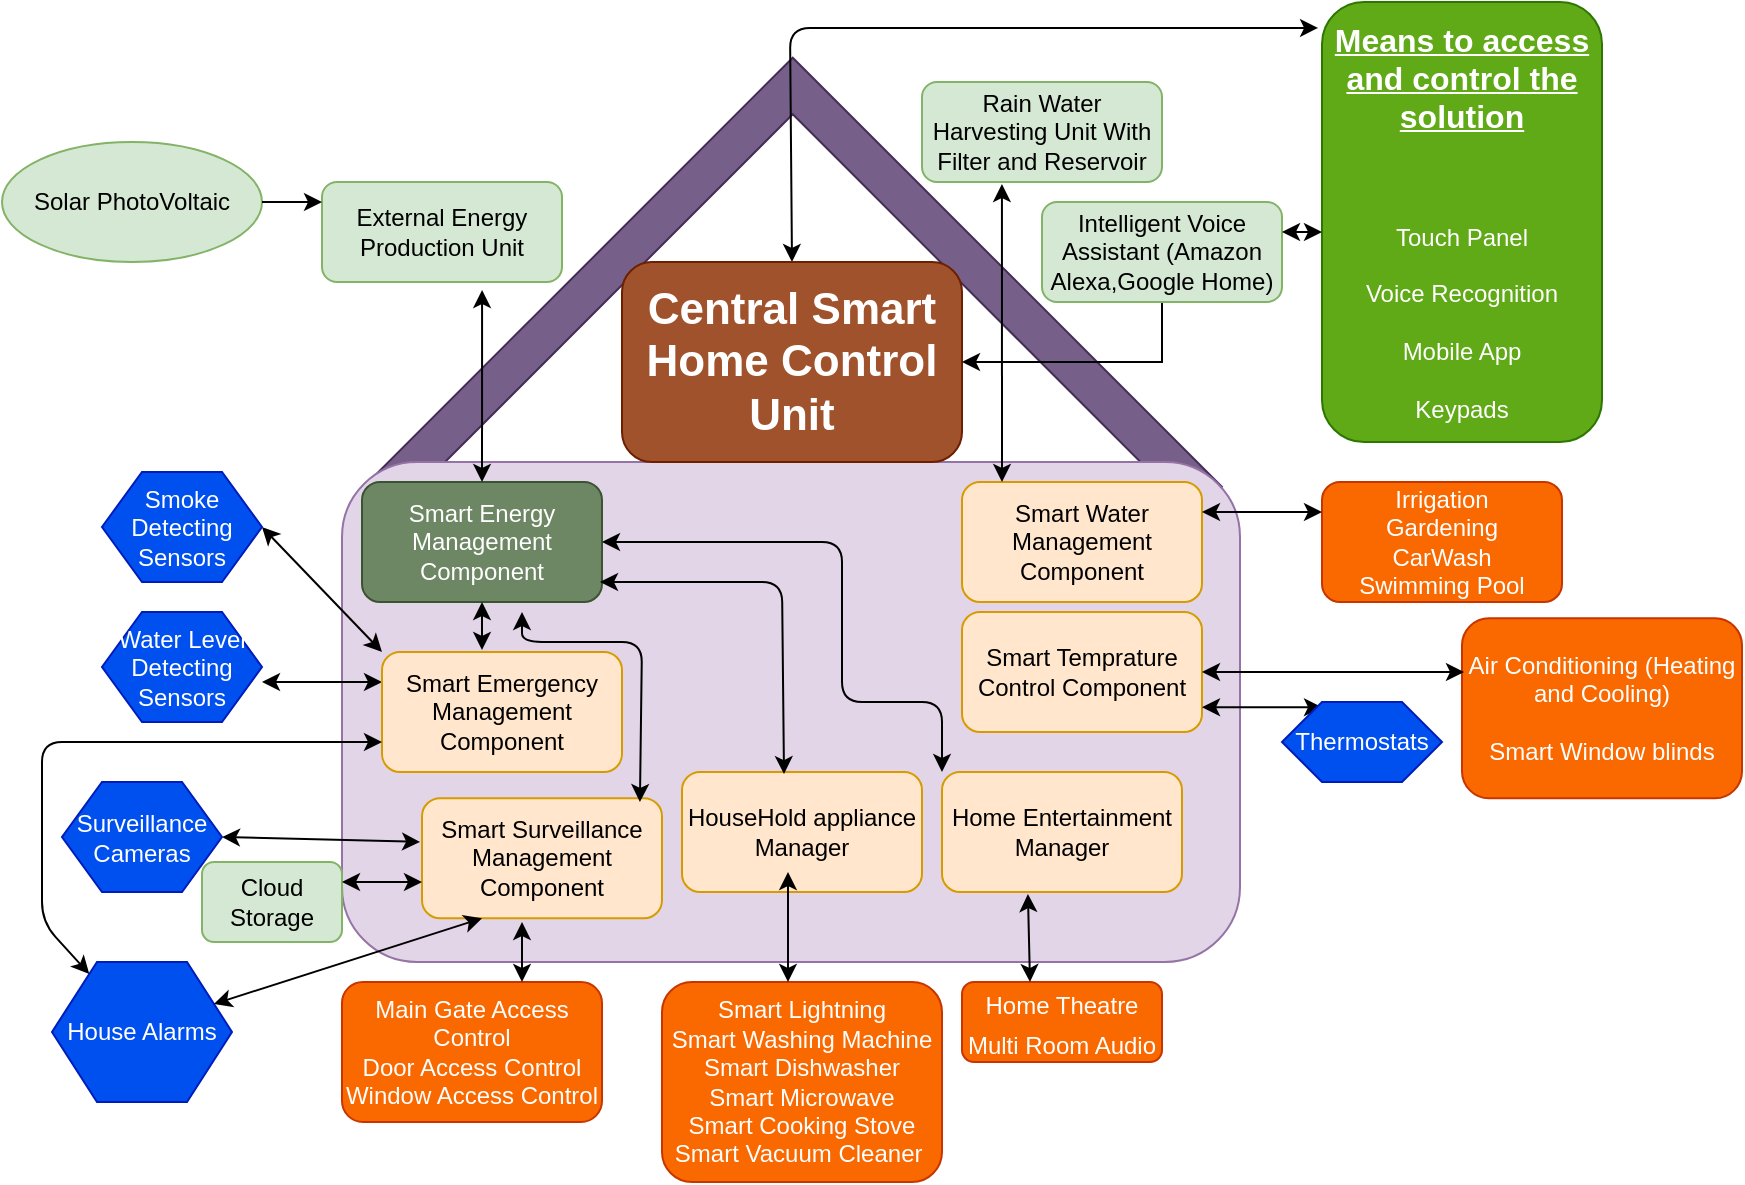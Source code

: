 <mxfile version="13.3.8" type="device"><diagram id="aMzf3bLp21ohHBYveoYn" name="Page-1"><mxGraphModel dx="1320" dy="1653" grid="1" gridSize="10" guides="1" tooltips="1" connect="1" arrows="1" fold="1" page="1" pageScale="1" pageWidth="827" pageHeight="1169" math="0" shadow="0"><root><mxCell id="0"/><mxCell id="1" parent="0"/><mxCell id="XUhyJ2iEusUtZBNPkx9E-14" value="" style="shape=corner;whiteSpace=wrap;html=1;rotation=45;fillColor=#76608a;strokeColor=#432D57;fontColor=#ffffff;" vertex="1" parent="1"><mxGeometry x="262" y="70" width="303.42" height="308.13" as="geometry"/></mxCell><mxCell id="XUhyJ2iEusUtZBNPkx9E-1" value="" style="rounded=1;whiteSpace=wrap;html=1;fillColor=#e1d5e7;strokeColor=#9673a6;" vertex="1" parent="1"><mxGeometry x="190" y="210" width="449" height="250" as="geometry"/></mxCell><mxCell id="XUhyJ2iEusUtZBNPkx9E-2" value="Home Entertainment Manager" style="rounded=1;whiteSpace=wrap;html=1;fillColor=#ffe6cc;strokeColor=#d79b00;" vertex="1" parent="1"><mxGeometry x="490" y="365" width="120" height="60" as="geometry"/></mxCell><mxCell id="XUhyJ2iEusUtZBNPkx9E-4" value="Smart Energy Management Component" style="rounded=1;whiteSpace=wrap;html=1;fillColor=#6d8764;strokeColor=#3A5431;fontColor=#ffffff;" vertex="1" parent="1"><mxGeometry x="200" y="220" width="120" height="60" as="geometry"/></mxCell><mxCell id="XUhyJ2iEusUtZBNPkx9E-5" value="HouseHold appliance Manager" style="rounded=1;whiteSpace=wrap;html=1;fillColor=#ffe6cc;strokeColor=#d79b00;" vertex="1" parent="1"><mxGeometry x="360" y="365" width="120" height="60" as="geometry"/></mxCell><mxCell id="XUhyJ2iEusUtZBNPkx9E-6" value="External Energy Production Unit" style="rounded=1;whiteSpace=wrap;html=1;fillColor=#d5e8d4;strokeColor=#82b366;" vertex="1" parent="1"><mxGeometry x="180" y="70" width="120" height="50" as="geometry"/></mxCell><mxCell id="XUhyJ2iEusUtZBNPkx9E-9" value="Solar PhotoVoltaic" style="ellipse;whiteSpace=wrap;html=1;fillColor=#d5e8d4;strokeColor=#82b366;" vertex="1" parent="1"><mxGeometry x="20" y="50" width="130" height="60" as="geometry"/></mxCell><mxCell id="XUhyJ2iEusUtZBNPkx9E-11" value="Cloud Storage" style="rounded=1;whiteSpace=wrap;html=1;fillColor=#d5e8d4;strokeColor=#82b366;" vertex="1" parent="1"><mxGeometry x="120" y="410" width="70" height="40" as="geometry"/></mxCell><mxCell id="XUhyJ2iEusUtZBNPkx9E-15" value="Rain Water Harvesting Unit With Filter and Reservoir" style="rounded=1;whiteSpace=wrap;html=1;fillColor=#d5e8d4;strokeColor=#82b366;" vertex="1" parent="1"><mxGeometry x="480" y="20" width="120" height="50" as="geometry"/></mxCell><mxCell id="XUhyJ2iEusUtZBNPkx9E-18" value="" style="endArrow=classic;startArrow=classic;html=1;entryX=0.667;entryY=1.08;entryDx=0;entryDy=0;entryPerimeter=0;" edge="1" parent="1" source="XUhyJ2iEusUtZBNPkx9E-4" target="XUhyJ2iEusUtZBNPkx9E-6"><mxGeometry width="50" height="50" relative="1" as="geometry"><mxPoint x="140" y="170" as="sourcePoint"/><mxPoint x="190" y="120" as="targetPoint"/></mxGeometry></mxCell><mxCell id="XUhyJ2iEusUtZBNPkx9E-19" value="" style="endArrow=classic;startArrow=classic;html=1;entryX=1;entryY=0.636;entryDx=0;entryDy=0;exitX=0;exitY=0.25;exitDx=0;exitDy=0;entryPerimeter=0;" edge="1" parent="1" source="XUhyJ2iEusUtZBNPkx9E-3" target="XUhyJ2iEusUtZBNPkx9E-24"><mxGeometry width="50" height="50" relative="1" as="geometry"><mxPoint x="130.0" y="368" as="sourcePoint"/><mxPoint x="130.03" y="272" as="targetPoint"/></mxGeometry></mxCell><mxCell id="XUhyJ2iEusUtZBNPkx9E-20" value="" style="endArrow=classic;startArrow=classic;html=1;entryX=1;entryY=0.5;entryDx=0;entryDy=0;exitX=0;exitY=0;exitDx=0;exitDy=0;" edge="1" parent="1" source="XUhyJ2iEusUtZBNPkx9E-3" target="XUhyJ2iEusUtZBNPkx9E-23"><mxGeometry width="50" height="50" relative="1" as="geometry"><mxPoint x="210" y="350" as="sourcePoint"/><mxPoint x="120.03" y="220" as="targetPoint"/></mxGeometry></mxCell><mxCell id="XUhyJ2iEusUtZBNPkx9E-21" value="" style="endArrow=classic;startArrow=classic;html=1;entryX=1;entryY=0.5;entryDx=0;entryDy=0;exitX=-0.008;exitY=0.364;exitDx=0;exitDy=0;exitPerimeter=0;" edge="1" parent="1" source="XUhyJ2iEusUtZBNPkx9E-78" target="XUhyJ2iEusUtZBNPkx9E-22"><mxGeometry width="50" height="50" relative="1" as="geometry"><mxPoint x="230" y="385" as="sourcePoint"/><mxPoint x="110.03" y="150" as="targetPoint"/></mxGeometry></mxCell><mxCell id="XUhyJ2iEusUtZBNPkx9E-22" value="Surveillance Cameras" style="shape=hexagon;perimeter=hexagonPerimeter2;whiteSpace=wrap;html=1;fillColor=#0050ef;strokeColor=#001DBC;fontColor=#ffffff;" vertex="1" parent="1"><mxGeometry x="50" y="370" width="80" height="55" as="geometry"/></mxCell><mxCell id="XUhyJ2iEusUtZBNPkx9E-23" value="Smoke Detecting Sensors" style="shape=hexagon;perimeter=hexagonPerimeter2;whiteSpace=wrap;html=1;fillColor=#0050ef;strokeColor=#001DBC;fontColor=#ffffff;" vertex="1" parent="1"><mxGeometry x="70" y="215" width="80" height="55" as="geometry"/></mxCell><mxCell id="XUhyJ2iEusUtZBNPkx9E-24" value="Water Level Detecting Sensors" style="shape=hexagon;perimeter=hexagonPerimeter2;whiteSpace=wrap;html=1;fillColor=#0050ef;strokeColor=#001DBC;fontColor=#ffffff;" vertex="1" parent="1"><mxGeometry x="70" y="285" width="80" height="55" as="geometry"/></mxCell><mxCell id="XUhyJ2iEusUtZBNPkx9E-44" value="&lt;u&gt;&lt;b&gt;&lt;font style=&quot;font-size: 16px&quot;&gt;Means to access and control the solution&lt;/font&gt;&lt;/b&gt;&lt;/u&gt;&lt;br&gt;&lt;br&gt;&lt;br&gt;&lt;br&gt;Touch Panel&lt;br&gt;&lt;br&gt;Voice Recognition&lt;br&gt;&lt;br&gt;Mobile App&lt;br&gt;&lt;br&gt;Keypads" style="rounded=1;whiteSpace=wrap;html=1;fillColor=#60a917;strokeColor=#2D7600;fontColor=#ffffff;" vertex="1" parent="1"><mxGeometry x="680" y="-20" width="140" height="220" as="geometry"/></mxCell><mxCell id="XUhyJ2iEusUtZBNPkx9E-45" value="" style="endArrow=classic;startArrow=classic;html=1;entryX=-0.014;entryY=0.059;entryDx=0;entryDy=0;entryPerimeter=0;exitX=0.5;exitY=0;exitDx=0;exitDy=0;" edge="1" parent="1" source="XUhyJ2iEusUtZBNPkx9E-46" target="XUhyJ2iEusUtZBNPkx9E-44"><mxGeometry width="50" height="50" relative="1" as="geometry"><mxPoint x="414" y="86" as="sourcePoint"/><mxPoint x="415" y="-20" as="targetPoint"/><Array as="points"><mxPoint x="414" y="-7"/><mxPoint x="510" y="-7"/></Array></mxGeometry></mxCell><mxCell id="XUhyJ2iEusUtZBNPkx9E-46" value="&lt;b&gt;&lt;font style=&quot;font-size: 22px&quot;&gt;Central Smart Home Control Unit&lt;/font&gt;&lt;/b&gt;" style="rounded=1;whiteSpace=wrap;html=1;fillColor=#a0522d;strokeColor=#6D1F00;fontColor=#ffffff;" vertex="1" parent="1"><mxGeometry x="330" y="110" width="170" height="100" as="geometry"/></mxCell><mxCell id="XUhyJ2iEusUtZBNPkx9E-52" value="" style="endArrow=classic;html=1;" edge="1" parent="1"><mxGeometry width="50" height="50" relative="1" as="geometry"><mxPoint x="150" y="80" as="sourcePoint"/><mxPoint x="180" y="80" as="targetPoint"/></mxGeometry></mxCell><mxCell id="XUhyJ2iEusUtZBNPkx9E-53" value="Smart Water Management Component" style="rounded=1;whiteSpace=wrap;html=1;fillColor=#ffe6cc;strokeColor=#d79b00;" vertex="1" parent="1"><mxGeometry x="500" y="220" width="120" height="60" as="geometry"/></mxCell><mxCell id="XUhyJ2iEusUtZBNPkx9E-54" value="Irrigation &lt;br&gt;Gardening&lt;br&gt;CarWash&lt;br&gt;Swimming Pool" style="rounded=1;whiteSpace=wrap;html=1;fillColor=#fa6800;strokeColor=#C73500;fontColor=#ffffff;" vertex="1" parent="1"><mxGeometry x="680" y="220" width="120" height="60" as="geometry"/></mxCell><mxCell id="XUhyJ2iEusUtZBNPkx9E-56" value="" style="endArrow=classic;startArrow=classic;html=1;entryX=0.333;entryY=1.02;entryDx=0;entryDy=0;entryPerimeter=0;" edge="1" parent="1" target="XUhyJ2iEusUtZBNPkx9E-15"><mxGeometry width="50" height="50" relative="1" as="geometry"><mxPoint x="520.0" y="220" as="sourcePoint"/><mxPoint x="520.03" y="124" as="targetPoint"/></mxGeometry></mxCell><mxCell id="XUhyJ2iEusUtZBNPkx9E-57" value="" style="endArrow=classic;startArrow=classic;html=1;exitX=0;exitY=0.25;exitDx=0;exitDy=0;entryX=1;entryY=0.25;entryDx=0;entryDy=0;" edge="1" parent="1" source="XUhyJ2iEusUtZBNPkx9E-54" target="XUhyJ2iEusUtZBNPkx9E-53"><mxGeometry width="50" height="50" relative="1" as="geometry"><mxPoint x="700" y="280" as="sourcePoint"/><mxPoint x="600" y="232" as="targetPoint"/></mxGeometry></mxCell><mxCell id="XUhyJ2iEusUtZBNPkx9E-58" value="" style="endArrow=classic;startArrow=classic;html=1;" edge="1" parent="1"><mxGeometry width="50" height="50" relative="1" as="geometry"><mxPoint x="260" y="304" as="sourcePoint"/><mxPoint x="260" y="280" as="targetPoint"/></mxGeometry></mxCell><mxCell id="XUhyJ2iEusUtZBNPkx9E-59" value="" style="endArrow=classic;startArrow=classic;html=1;entryX=1;entryY=0.5;entryDx=0;entryDy=0;exitX=0;exitY=0;exitDx=0;exitDy=0;" edge="1" parent="1" source="XUhyJ2iEusUtZBNPkx9E-2" target="XUhyJ2iEusUtZBNPkx9E-4"><mxGeometry width="50" height="50" relative="1" as="geometry"><mxPoint x="480" y="340" as="sourcePoint"/><mxPoint x="320" y="240" as="targetPoint"/><Array as="points"><mxPoint x="490" y="330"/><mxPoint x="440" y="330"/><mxPoint x="440" y="250"/></Array></mxGeometry></mxCell><mxCell id="XUhyJ2iEusUtZBNPkx9E-60" value="" style="endArrow=classic;startArrow=classic;html=1;exitX=0.425;exitY=0.017;exitDx=0;exitDy=0;exitPerimeter=0;" edge="1" parent="1" source="XUhyJ2iEusUtZBNPkx9E-5"><mxGeometry width="50" height="50" relative="1" as="geometry"><mxPoint x="319" y="340" as="sourcePoint"/><mxPoint x="319" y="270" as="targetPoint"/><Array as="points"><mxPoint x="410" y="270"/></Array></mxGeometry></mxCell><mxCell id="XUhyJ2iEusUtZBNPkx9E-61" value="House Alarms" style="shape=hexagon;perimeter=hexagonPerimeter2;whiteSpace=wrap;html=1;fillColor=#0050ef;strokeColor=#001DBC;fontColor=#ffffff;" vertex="1" parent="1"><mxGeometry x="45" y="460" width="90" height="70" as="geometry"/></mxCell><mxCell id="XUhyJ2iEusUtZBNPkx9E-64" value="&lt;font style=&quot;font-size: 12px&quot;&gt;Smart Lightning&lt;br&gt;Smart Washing Machine&lt;br&gt;Smart Dishwasher&lt;br&gt;Smart Microwave&lt;br&gt;Smart Cooking Stove&lt;br&gt;Smart Vacuum Cleaner&amp;nbsp;&lt;br&gt;&lt;/font&gt;" style="rounded=1;whiteSpace=wrap;html=1;fillColor=#fa6800;strokeColor=#C73500;fontColor=#ffffff;" vertex="1" parent="1"><mxGeometry x="350" y="470" width="140" height="100" as="geometry"/></mxCell><mxCell id="XUhyJ2iEusUtZBNPkx9E-65" value="&lt;span style=&quot;font-size: 16px&quot;&gt;&lt;span style=&quot;font-size: 12px&quot;&gt;Home Theatre&lt;br&gt;Multi Room Audio&lt;br&gt;&lt;/span&gt;&lt;/span&gt;" style="rounded=1;whiteSpace=wrap;html=1;fillColor=#fa6800;strokeColor=#C73500;fontColor=#ffffff;" vertex="1" parent="1"><mxGeometry x="500" y="470" width="100" height="40" as="geometry"/></mxCell><mxCell id="XUhyJ2iEusUtZBNPkx9E-66" value="Smart Temprature Control Component" style="rounded=1;whiteSpace=wrap;html=1;fillColor=#ffe6cc;strokeColor=#d79b00;" vertex="1" parent="1"><mxGeometry x="500" y="285" width="120" height="60" as="geometry"/></mxCell><mxCell id="XUhyJ2iEusUtZBNPkx9E-67" value="&lt;font style=&quot;font-size: 12px&quot;&gt;Air Conditioning (Heating and Cooling)&lt;br&gt;&lt;br&gt;Smart Window blinds&lt;br&gt;&lt;/font&gt;" style="rounded=1;whiteSpace=wrap;html=1;fillColor=#fa6800;strokeColor=#C73500;fontColor=#ffffff;" vertex="1" parent="1"><mxGeometry x="750" y="288.13" width="140" height="90" as="geometry"/></mxCell><mxCell id="XUhyJ2iEusUtZBNPkx9E-68" value="" style="endArrow=classic;startArrow=classic;html=1;entryX=1;entryY=0.25;entryDx=0;entryDy=0;exitX=0.25;exitY=0.066;exitDx=0;exitDy=0;exitPerimeter=0;" edge="1" parent="1" source="XUhyJ2iEusUtZBNPkx9E-75"><mxGeometry width="50" height="50" relative="1" as="geometry"><mxPoint x="670" y="333.13" as="sourcePoint"/><mxPoint x="620" y="332.63" as="targetPoint"/></mxGeometry></mxCell><mxCell id="XUhyJ2iEusUtZBNPkx9E-71" value="" style="edgeStyle=orthogonalEdgeStyle;rounded=0;orthogonalLoop=1;jettySize=auto;html=1;entryX=1;entryY=0.5;entryDx=0;entryDy=0;" edge="1" parent="1" source="XUhyJ2iEusUtZBNPkx9E-69" target="XUhyJ2iEusUtZBNPkx9E-46"><mxGeometry relative="1" as="geometry"><Array as="points"><mxPoint x="600" y="160"/></Array></mxGeometry></mxCell><mxCell id="XUhyJ2iEusUtZBNPkx9E-69" value="Intelligent Voice Assistant (Amazon Alexa,Google Home)" style="rounded=1;whiteSpace=wrap;html=1;fillColor=#d5e8d4;strokeColor=#82b366;" vertex="1" parent="1"><mxGeometry x="540" y="80" width="120" height="50" as="geometry"/></mxCell><mxCell id="XUhyJ2iEusUtZBNPkx9E-70" value="" style="endArrow=classic;startArrow=classic;html=1;" edge="1" parent="1"><mxGeometry width="50" height="50" relative="1" as="geometry"><mxPoint x="680" y="95" as="sourcePoint"/><mxPoint x="660" y="95" as="targetPoint"/></mxGeometry></mxCell><mxCell id="XUhyJ2iEusUtZBNPkx9E-74" value="" style="endArrow=classic;startArrow=classic;html=1;entryX=0.358;entryY=1.017;entryDx=0;entryDy=0;exitX=0.34;exitY=0;exitDx=0;exitDy=0;entryPerimeter=0;exitPerimeter=0;" edge="1" parent="1" source="XUhyJ2iEusUtZBNPkx9E-65" target="XUhyJ2iEusUtZBNPkx9E-2"><mxGeometry width="50" height="50" relative="1" as="geometry"><mxPoint x="670" y="409.5" as="sourcePoint"/><mxPoint x="620" y="409" as="targetPoint"/></mxGeometry></mxCell><mxCell id="XUhyJ2iEusUtZBNPkx9E-75" value="Thermostats" style="shape=hexagon;perimeter=hexagonPerimeter2;whiteSpace=wrap;html=1;fillColor=#0050ef;strokeColor=#001DBC;fontColor=#ffffff;" vertex="1" parent="1"><mxGeometry x="660" y="330" width="80" height="40" as="geometry"/></mxCell><mxCell id="XUhyJ2iEusUtZBNPkx9E-76" value="" style="endArrow=classic;startArrow=classic;html=1;entryX=1;entryY=0.5;entryDx=0;entryDy=0;" edge="1" parent="1" target="XUhyJ2iEusUtZBNPkx9E-66"><mxGeometry width="50" height="50" relative="1" as="geometry"><mxPoint x="751" y="315" as="sourcePoint"/><mxPoint x="690" y="314.5" as="targetPoint"/></mxGeometry></mxCell><mxCell id="XUhyJ2iEusUtZBNPkx9E-77" value="" style="endArrow=classic;startArrow=classic;html=1;entryX=0.367;entryY=1.083;entryDx=0;entryDy=0;exitX=0.45;exitY=0;exitDx=0;exitDy=0;entryPerimeter=0;exitPerimeter=0;" edge="1" parent="1" source="XUhyJ2iEusUtZBNPkx9E-64"><mxGeometry width="50" height="50" relative="1" as="geometry"><mxPoint x="413.96" y="465.02" as="sourcePoint"/><mxPoint x="413" y="415" as="targetPoint"/></mxGeometry></mxCell><mxCell id="XUhyJ2iEusUtZBNPkx9E-78" value="Smart Surveillance Management&lt;br&gt;Component" style="rounded=1;whiteSpace=wrap;html=1;fillColor=#ffe6cc;strokeColor=#d79b00;" vertex="1" parent="1"><mxGeometry x="230" y="378.13" width="120" height="60" as="geometry"/></mxCell><mxCell id="XUhyJ2iEusUtZBNPkx9E-3" value="Smart Emergency Management Component" style="rounded=1;whiteSpace=wrap;html=1;fillColor=#ffe6cc;strokeColor=#d79b00;" vertex="1" parent="1"><mxGeometry x="210" y="305" width="120" height="60" as="geometry"/></mxCell><mxCell id="XUhyJ2iEusUtZBNPkx9E-83" value="" style="endArrow=classic;startArrow=classic;html=1;exitX=0.908;exitY=0.031;exitDx=0;exitDy=0;exitPerimeter=0;" edge="1" parent="1" source="XUhyJ2iEusUtZBNPkx9E-78"><mxGeometry width="50" height="50" relative="1" as="geometry"><mxPoint x="372" y="371.02" as="sourcePoint"/><mxPoint x="280" y="285" as="targetPoint"/><Array as="points"><mxPoint x="340" y="300"/><mxPoint x="280" y="300"/></Array></mxGeometry></mxCell><mxCell id="XUhyJ2iEusUtZBNPkx9E-84" value="" style="endArrow=classic;startArrow=classic;html=1;entryX=1;entryY=0.25;entryDx=0;entryDy=0;" edge="1" parent="1" target="XUhyJ2iEusUtZBNPkx9E-11"><mxGeometry width="50" height="50" relative="1" as="geometry"><mxPoint x="230" y="420" as="sourcePoint"/><mxPoint x="170" y="414" as="targetPoint"/></mxGeometry></mxCell><mxCell id="XUhyJ2iEusUtZBNPkx9E-86" value="&lt;font style=&quot;font-size: 12px&quot;&gt;Main Gate Access Control&lt;br&gt;Door Access Control&lt;br&gt;Window Access Control&lt;br&gt;&lt;/font&gt;" style="rounded=1;whiteSpace=wrap;html=1;fillColor=#fa6800;strokeColor=#C73500;fontColor=#ffffff;" vertex="1" parent="1"><mxGeometry x="190" y="470" width="130" height="70" as="geometry"/></mxCell><mxCell id="XUhyJ2iEusUtZBNPkx9E-87" value="" style="endArrow=classic;startArrow=classic;html=1;" edge="1" parent="1"><mxGeometry width="50" height="50" relative="1" as="geometry"><mxPoint x="280" y="470" as="sourcePoint"/><mxPoint x="280" y="440" as="targetPoint"/></mxGeometry></mxCell><mxCell id="XUhyJ2iEusUtZBNPkx9E-88" value="" style="endArrow=classic;startArrow=classic;html=1;exitX=0.25;exitY=1;exitDx=0;exitDy=0;entryX=1;entryY=0.25;entryDx=0;entryDy=0;" edge="1" parent="1" source="XUhyJ2iEusUtZBNPkx9E-78" target="XUhyJ2iEusUtZBNPkx9E-61"><mxGeometry width="50" height="50" relative="1" as="geometry"><mxPoint x="236.04" y="460.0" as="sourcePoint"/><mxPoint x="133" y="479" as="targetPoint"/></mxGeometry></mxCell><mxCell id="XUhyJ2iEusUtZBNPkx9E-89" value="" style="endArrow=classic;startArrow=classic;html=1;exitX=0;exitY=0.75;exitDx=0;exitDy=0;" edge="1" parent="1" source="XUhyJ2iEusUtZBNPkx9E-3" target="XUhyJ2iEusUtZBNPkx9E-61"><mxGeometry width="50" height="50" relative="1" as="geometry"><mxPoint x="237" y="337.26" as="sourcePoint"/><mxPoint x="110" y="378.13" as="targetPoint"/><Array as="points"><mxPoint x="40" y="350"/><mxPoint x="40" y="440"/></Array></mxGeometry></mxCell></root></mxGraphModel></diagram></mxfile>